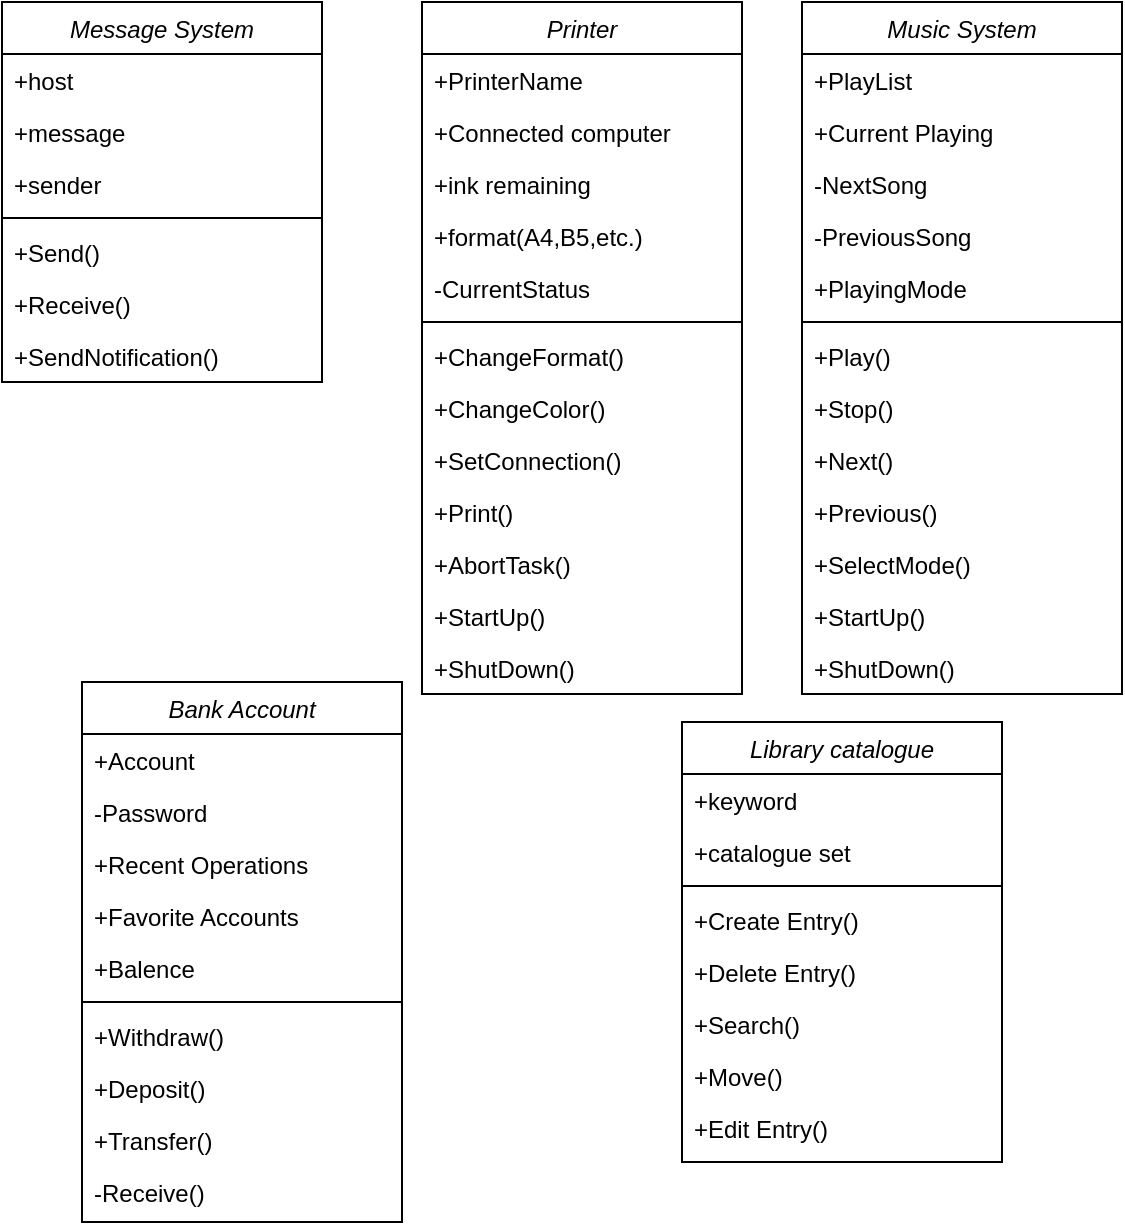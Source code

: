 <mxfile version="16.1.0" type="github">
  <diagram id="C5RBs43oDa-KdzZeNtuy" name="Page-1">
    <mxGraphModel dx="1355" dy="658" grid="1" gridSize="10" guides="1" tooltips="1" connect="1" arrows="1" fold="1" page="1" pageScale="1" pageWidth="827" pageHeight="1169" math="0" shadow="0">
      <root>
        <mxCell id="WIyWlLk6GJQsqaUBKTNV-0" />
        <mxCell id="WIyWlLk6GJQsqaUBKTNV-1" parent="WIyWlLk6GJQsqaUBKTNV-0" />
        <mxCell id="zkfFHV4jXpPFQw0GAbJ--0" value="Message System" style="swimlane;fontStyle=2;align=center;verticalAlign=top;childLayout=stackLayout;horizontal=1;startSize=26;horizontalStack=0;resizeParent=1;resizeLast=0;collapsible=1;marginBottom=0;rounded=0;shadow=0;strokeWidth=1;" parent="WIyWlLk6GJQsqaUBKTNV-1" vertex="1">
          <mxGeometry x="130" y="120" width="160" height="190" as="geometry">
            <mxRectangle x="230" y="140" width="160" height="26" as="alternateBounds" />
          </mxGeometry>
        </mxCell>
        <mxCell id="zkfFHV4jXpPFQw0GAbJ--1" value="+host" style="text;align=left;verticalAlign=top;spacingLeft=4;spacingRight=4;overflow=hidden;rotatable=0;points=[[0,0.5],[1,0.5]];portConstraint=eastwest;" parent="zkfFHV4jXpPFQw0GAbJ--0" vertex="1">
          <mxGeometry y="26" width="160" height="26" as="geometry" />
        </mxCell>
        <mxCell id="zkfFHV4jXpPFQw0GAbJ--2" value="+message" style="text;align=left;verticalAlign=top;spacingLeft=4;spacingRight=4;overflow=hidden;rotatable=0;points=[[0,0.5],[1,0.5]];portConstraint=eastwest;rounded=0;shadow=0;html=0;" parent="zkfFHV4jXpPFQw0GAbJ--0" vertex="1">
          <mxGeometry y="52" width="160" height="26" as="geometry" />
        </mxCell>
        <mxCell id="zkfFHV4jXpPFQw0GAbJ--3" value="+sender&#xa;" style="text;align=left;verticalAlign=top;spacingLeft=4;spacingRight=4;overflow=hidden;rotatable=0;points=[[0,0.5],[1,0.5]];portConstraint=eastwest;rounded=0;shadow=0;html=0;" parent="zkfFHV4jXpPFQw0GAbJ--0" vertex="1">
          <mxGeometry y="78" width="160" height="26" as="geometry" />
        </mxCell>
        <mxCell id="zkfFHV4jXpPFQw0GAbJ--4" value="" style="line;html=1;strokeWidth=1;align=left;verticalAlign=middle;spacingTop=-1;spacingLeft=3;spacingRight=3;rotatable=0;labelPosition=right;points=[];portConstraint=eastwest;" parent="zkfFHV4jXpPFQw0GAbJ--0" vertex="1">
          <mxGeometry y="104" width="160" height="8" as="geometry" />
        </mxCell>
        <mxCell id="zkfFHV4jXpPFQw0GAbJ--5" value="+Send()&#xa;" style="text;align=left;verticalAlign=top;spacingLeft=4;spacingRight=4;overflow=hidden;rotatable=0;points=[[0,0.5],[1,0.5]];portConstraint=eastwest;" parent="zkfFHV4jXpPFQw0GAbJ--0" vertex="1">
          <mxGeometry y="112" width="160" height="26" as="geometry" />
        </mxCell>
        <mxCell id="tRDIxC5aYH1h2vijBTye-0" value="+Receive()" style="text;align=left;verticalAlign=top;spacingLeft=4;spacingRight=4;overflow=hidden;rotatable=0;points=[[0,0.5],[1,0.5]];portConstraint=eastwest;" vertex="1" parent="zkfFHV4jXpPFQw0GAbJ--0">
          <mxGeometry y="138" width="160" height="26" as="geometry" />
        </mxCell>
        <mxCell id="tRDIxC5aYH1h2vijBTye-1" value="+SendNotification()" style="text;align=left;verticalAlign=top;spacingLeft=4;spacingRight=4;overflow=hidden;rotatable=0;points=[[0,0.5],[1,0.5]];portConstraint=eastwest;" vertex="1" parent="zkfFHV4jXpPFQw0GAbJ--0">
          <mxGeometry y="164" width="160" height="26" as="geometry" />
        </mxCell>
        <mxCell id="tRDIxC5aYH1h2vijBTye-2" value="Printer" style="swimlane;fontStyle=2;align=center;verticalAlign=top;childLayout=stackLayout;horizontal=1;startSize=26;horizontalStack=0;resizeParent=1;resizeLast=0;collapsible=1;marginBottom=0;rounded=0;shadow=0;strokeWidth=1;" vertex="1" parent="WIyWlLk6GJQsqaUBKTNV-1">
          <mxGeometry x="340" y="120" width="160" height="346" as="geometry">
            <mxRectangle x="230" y="140" width="160" height="26" as="alternateBounds" />
          </mxGeometry>
        </mxCell>
        <mxCell id="tRDIxC5aYH1h2vijBTye-14" value="+PrinterName" style="text;align=left;verticalAlign=top;spacingLeft=4;spacingRight=4;overflow=hidden;rotatable=0;points=[[0,0.5],[1,0.5]];portConstraint=eastwest;" vertex="1" parent="tRDIxC5aYH1h2vijBTye-2">
          <mxGeometry y="26" width="160" height="26" as="geometry" />
        </mxCell>
        <mxCell id="tRDIxC5aYH1h2vijBTye-3" value="+Connected computer" style="text;align=left;verticalAlign=top;spacingLeft=4;spacingRight=4;overflow=hidden;rotatable=0;points=[[0,0.5],[1,0.5]];portConstraint=eastwest;" vertex="1" parent="tRDIxC5aYH1h2vijBTye-2">
          <mxGeometry y="52" width="160" height="26" as="geometry" />
        </mxCell>
        <mxCell id="tRDIxC5aYH1h2vijBTye-4" value="+ink remaining" style="text;align=left;verticalAlign=top;spacingLeft=4;spacingRight=4;overflow=hidden;rotatable=0;points=[[0,0.5],[1,0.5]];portConstraint=eastwest;rounded=0;shadow=0;html=0;" vertex="1" parent="tRDIxC5aYH1h2vijBTye-2">
          <mxGeometry y="78" width="160" height="26" as="geometry" />
        </mxCell>
        <mxCell id="tRDIxC5aYH1h2vijBTye-5" value="+format(A4,B5,etc.)&#xa;" style="text;align=left;verticalAlign=top;spacingLeft=4;spacingRight=4;overflow=hidden;rotatable=0;points=[[0,0.5],[1,0.5]];portConstraint=eastwest;rounded=0;shadow=0;html=0;" vertex="1" parent="tRDIxC5aYH1h2vijBTye-2">
          <mxGeometry y="104" width="160" height="26" as="geometry" />
        </mxCell>
        <mxCell id="tRDIxC5aYH1h2vijBTye-10" value="-CurrentStatus" style="text;align=left;verticalAlign=top;spacingLeft=4;spacingRight=4;overflow=hidden;rotatable=0;points=[[0,0.5],[1,0.5]];portConstraint=eastwest;rounded=0;shadow=0;html=0;" vertex="1" parent="tRDIxC5aYH1h2vijBTye-2">
          <mxGeometry y="130" width="160" height="26" as="geometry" />
        </mxCell>
        <mxCell id="tRDIxC5aYH1h2vijBTye-6" value="" style="line;html=1;strokeWidth=1;align=left;verticalAlign=middle;spacingTop=-1;spacingLeft=3;spacingRight=3;rotatable=0;labelPosition=right;points=[];portConstraint=eastwest;" vertex="1" parent="tRDIxC5aYH1h2vijBTye-2">
          <mxGeometry y="156" width="160" height="8" as="geometry" />
        </mxCell>
        <mxCell id="tRDIxC5aYH1h2vijBTye-7" value="+ChangeFormat()" style="text;align=left;verticalAlign=top;spacingLeft=4;spacingRight=4;overflow=hidden;rotatable=0;points=[[0,0.5],[1,0.5]];portConstraint=eastwest;" vertex="1" parent="tRDIxC5aYH1h2vijBTye-2">
          <mxGeometry y="164" width="160" height="26" as="geometry" />
        </mxCell>
        <mxCell id="tRDIxC5aYH1h2vijBTye-8" value="+ChangeColor()" style="text;align=left;verticalAlign=top;spacingLeft=4;spacingRight=4;overflow=hidden;rotatable=0;points=[[0,0.5],[1,0.5]];portConstraint=eastwest;" vertex="1" parent="tRDIxC5aYH1h2vijBTye-2">
          <mxGeometry y="190" width="160" height="26" as="geometry" />
        </mxCell>
        <mxCell id="tRDIxC5aYH1h2vijBTye-9" value="+SetConnection()" style="text;align=left;verticalAlign=top;spacingLeft=4;spacingRight=4;overflow=hidden;rotatable=0;points=[[0,0.5],[1,0.5]];portConstraint=eastwest;" vertex="1" parent="tRDIxC5aYH1h2vijBTye-2">
          <mxGeometry y="216" width="160" height="26" as="geometry" />
        </mxCell>
        <mxCell id="tRDIxC5aYH1h2vijBTye-11" value="+Print()" style="text;align=left;verticalAlign=top;spacingLeft=4;spacingRight=4;overflow=hidden;rotatable=0;points=[[0,0.5],[1,0.5]];portConstraint=eastwest;" vertex="1" parent="tRDIxC5aYH1h2vijBTye-2">
          <mxGeometry y="242" width="160" height="26" as="geometry" />
        </mxCell>
        <mxCell id="tRDIxC5aYH1h2vijBTye-12" value="+AbortTask()" style="text;align=left;verticalAlign=top;spacingLeft=4;spacingRight=4;overflow=hidden;rotatable=0;points=[[0,0.5],[1,0.5]];portConstraint=eastwest;" vertex="1" parent="tRDIxC5aYH1h2vijBTye-2">
          <mxGeometry y="268" width="160" height="26" as="geometry" />
        </mxCell>
        <mxCell id="tRDIxC5aYH1h2vijBTye-15" value="+StartUp()" style="text;align=left;verticalAlign=top;spacingLeft=4;spacingRight=4;overflow=hidden;rotatable=0;points=[[0,0.5],[1,0.5]];portConstraint=eastwest;" vertex="1" parent="tRDIxC5aYH1h2vijBTye-2">
          <mxGeometry y="294" width="160" height="26" as="geometry" />
        </mxCell>
        <mxCell id="tRDIxC5aYH1h2vijBTye-16" value="+ShutDown()" style="text;align=left;verticalAlign=top;spacingLeft=4;spacingRight=4;overflow=hidden;rotatable=0;points=[[0,0.5],[1,0.5]];portConstraint=eastwest;" vertex="1" parent="tRDIxC5aYH1h2vijBTye-2">
          <mxGeometry y="320" width="160" height="26" as="geometry" />
        </mxCell>
        <mxCell id="tRDIxC5aYH1h2vijBTye-17" value="Music System" style="swimlane;fontStyle=2;align=center;verticalAlign=top;childLayout=stackLayout;horizontal=1;startSize=26;horizontalStack=0;resizeParent=1;resizeLast=0;collapsible=1;marginBottom=0;rounded=0;shadow=0;strokeWidth=1;" vertex="1" parent="WIyWlLk6GJQsqaUBKTNV-1">
          <mxGeometry x="530" y="120" width="160" height="346" as="geometry">
            <mxRectangle x="230" y="140" width="160" height="26" as="alternateBounds" />
          </mxGeometry>
        </mxCell>
        <mxCell id="tRDIxC5aYH1h2vijBTye-18" value="+PlayList" style="text;align=left;verticalAlign=top;spacingLeft=4;spacingRight=4;overflow=hidden;rotatable=0;points=[[0,0.5],[1,0.5]];portConstraint=eastwest;" vertex="1" parent="tRDIxC5aYH1h2vijBTye-17">
          <mxGeometry y="26" width="160" height="26" as="geometry" />
        </mxCell>
        <mxCell id="tRDIxC5aYH1h2vijBTye-19" value="+Current Playing" style="text;align=left;verticalAlign=top;spacingLeft=4;spacingRight=4;overflow=hidden;rotatable=0;points=[[0,0.5],[1,0.5]];portConstraint=eastwest;" vertex="1" parent="tRDIxC5aYH1h2vijBTye-17">
          <mxGeometry y="52" width="160" height="26" as="geometry" />
        </mxCell>
        <mxCell id="tRDIxC5aYH1h2vijBTye-20" value="-NextSong" style="text;align=left;verticalAlign=top;spacingLeft=4;spacingRight=4;overflow=hidden;rotatable=0;points=[[0,0.5],[1,0.5]];portConstraint=eastwest;rounded=0;shadow=0;html=0;" vertex="1" parent="tRDIxC5aYH1h2vijBTye-17">
          <mxGeometry y="78" width="160" height="26" as="geometry" />
        </mxCell>
        <mxCell id="tRDIxC5aYH1h2vijBTye-21" value="-PreviousSong" style="text;align=left;verticalAlign=top;spacingLeft=4;spacingRight=4;overflow=hidden;rotatable=0;points=[[0,0.5],[1,0.5]];portConstraint=eastwest;rounded=0;shadow=0;html=0;" vertex="1" parent="tRDIxC5aYH1h2vijBTye-17">
          <mxGeometry y="104" width="160" height="26" as="geometry" />
        </mxCell>
        <mxCell id="tRDIxC5aYH1h2vijBTye-22" value="+PlayingMode" style="text;align=left;verticalAlign=top;spacingLeft=4;spacingRight=4;overflow=hidden;rotatable=0;points=[[0,0.5],[1,0.5]];portConstraint=eastwest;rounded=0;shadow=0;html=0;" vertex="1" parent="tRDIxC5aYH1h2vijBTye-17">
          <mxGeometry y="130" width="160" height="26" as="geometry" />
        </mxCell>
        <mxCell id="tRDIxC5aYH1h2vijBTye-23" value="" style="line;html=1;strokeWidth=1;align=left;verticalAlign=middle;spacingTop=-1;spacingLeft=3;spacingRight=3;rotatable=0;labelPosition=right;points=[];portConstraint=eastwest;" vertex="1" parent="tRDIxC5aYH1h2vijBTye-17">
          <mxGeometry y="156" width="160" height="8" as="geometry" />
        </mxCell>
        <mxCell id="tRDIxC5aYH1h2vijBTye-24" value="+Play()" style="text;align=left;verticalAlign=top;spacingLeft=4;spacingRight=4;overflow=hidden;rotatable=0;points=[[0,0.5],[1,0.5]];portConstraint=eastwest;" vertex="1" parent="tRDIxC5aYH1h2vijBTye-17">
          <mxGeometry y="164" width="160" height="26" as="geometry" />
        </mxCell>
        <mxCell id="tRDIxC5aYH1h2vijBTye-25" value="+Stop()" style="text;align=left;verticalAlign=top;spacingLeft=4;spacingRight=4;overflow=hidden;rotatable=0;points=[[0,0.5],[1,0.5]];portConstraint=eastwest;" vertex="1" parent="tRDIxC5aYH1h2vijBTye-17">
          <mxGeometry y="190" width="160" height="26" as="geometry" />
        </mxCell>
        <mxCell id="tRDIxC5aYH1h2vijBTye-26" value="+Next()" style="text;align=left;verticalAlign=top;spacingLeft=4;spacingRight=4;overflow=hidden;rotatable=0;points=[[0,0.5],[1,0.5]];portConstraint=eastwest;" vertex="1" parent="tRDIxC5aYH1h2vijBTye-17">
          <mxGeometry y="216" width="160" height="26" as="geometry" />
        </mxCell>
        <mxCell id="tRDIxC5aYH1h2vijBTye-27" value="+Previous()" style="text;align=left;verticalAlign=top;spacingLeft=4;spacingRight=4;overflow=hidden;rotatable=0;points=[[0,0.5],[1,0.5]];portConstraint=eastwest;" vertex="1" parent="tRDIxC5aYH1h2vijBTye-17">
          <mxGeometry y="242" width="160" height="26" as="geometry" />
        </mxCell>
        <mxCell id="tRDIxC5aYH1h2vijBTye-28" value="+SelectMode()" style="text;align=left;verticalAlign=top;spacingLeft=4;spacingRight=4;overflow=hidden;rotatable=0;points=[[0,0.5],[1,0.5]];portConstraint=eastwest;" vertex="1" parent="tRDIxC5aYH1h2vijBTye-17">
          <mxGeometry y="268" width="160" height="26" as="geometry" />
        </mxCell>
        <mxCell id="tRDIxC5aYH1h2vijBTye-29" value="+StartUp()" style="text;align=left;verticalAlign=top;spacingLeft=4;spacingRight=4;overflow=hidden;rotatable=0;points=[[0,0.5],[1,0.5]];portConstraint=eastwest;" vertex="1" parent="tRDIxC5aYH1h2vijBTye-17">
          <mxGeometry y="294" width="160" height="26" as="geometry" />
        </mxCell>
        <mxCell id="tRDIxC5aYH1h2vijBTye-30" value="+ShutDown()" style="text;align=left;verticalAlign=top;spacingLeft=4;spacingRight=4;overflow=hidden;rotatable=0;points=[[0,0.5],[1,0.5]];portConstraint=eastwest;" vertex="1" parent="tRDIxC5aYH1h2vijBTye-17">
          <mxGeometry y="320" width="160" height="26" as="geometry" />
        </mxCell>
        <mxCell id="tRDIxC5aYH1h2vijBTye-31" value="Bank Account" style="swimlane;fontStyle=2;align=center;verticalAlign=top;childLayout=stackLayout;horizontal=1;startSize=26;horizontalStack=0;resizeParent=1;resizeLast=0;collapsible=1;marginBottom=0;rounded=0;shadow=0;strokeWidth=1;" vertex="1" parent="WIyWlLk6GJQsqaUBKTNV-1">
          <mxGeometry x="170" y="460" width="160" height="270" as="geometry">
            <mxRectangle x="230" y="140" width="160" height="26" as="alternateBounds" />
          </mxGeometry>
        </mxCell>
        <mxCell id="tRDIxC5aYH1h2vijBTye-32" value="+Account" style="text;align=left;verticalAlign=top;spacingLeft=4;spacingRight=4;overflow=hidden;rotatable=0;points=[[0,0.5],[1,0.5]];portConstraint=eastwest;" vertex="1" parent="tRDIxC5aYH1h2vijBTye-31">
          <mxGeometry y="26" width="160" height="26" as="geometry" />
        </mxCell>
        <mxCell id="tRDIxC5aYH1h2vijBTye-33" value="-Password" style="text;align=left;verticalAlign=top;spacingLeft=4;spacingRight=4;overflow=hidden;rotatable=0;points=[[0,0.5],[1,0.5]];portConstraint=eastwest;" vertex="1" parent="tRDIxC5aYH1h2vijBTye-31">
          <mxGeometry y="52" width="160" height="26" as="geometry" />
        </mxCell>
        <mxCell id="tRDIxC5aYH1h2vijBTye-34" value="+Recent Operations" style="text;align=left;verticalAlign=top;spacingLeft=4;spacingRight=4;overflow=hidden;rotatable=0;points=[[0,0.5],[1,0.5]];portConstraint=eastwest;rounded=0;shadow=0;html=0;" vertex="1" parent="tRDIxC5aYH1h2vijBTye-31">
          <mxGeometry y="78" width="160" height="26" as="geometry" />
        </mxCell>
        <mxCell id="tRDIxC5aYH1h2vijBTye-35" value="+Favorite Accounts" style="text;align=left;verticalAlign=top;spacingLeft=4;spacingRight=4;overflow=hidden;rotatable=0;points=[[0,0.5],[1,0.5]];portConstraint=eastwest;rounded=0;shadow=0;html=0;" vertex="1" parent="tRDIxC5aYH1h2vijBTye-31">
          <mxGeometry y="104" width="160" height="26" as="geometry" />
        </mxCell>
        <mxCell id="tRDIxC5aYH1h2vijBTye-36" value="+Balence" style="text;align=left;verticalAlign=top;spacingLeft=4;spacingRight=4;overflow=hidden;rotatable=0;points=[[0,0.5],[1,0.5]];portConstraint=eastwest;rounded=0;shadow=0;html=0;" vertex="1" parent="tRDIxC5aYH1h2vijBTye-31">
          <mxGeometry y="130" width="160" height="26" as="geometry" />
        </mxCell>
        <mxCell id="tRDIxC5aYH1h2vijBTye-37" value="" style="line;html=1;strokeWidth=1;align=left;verticalAlign=middle;spacingTop=-1;spacingLeft=3;spacingRight=3;rotatable=0;labelPosition=right;points=[];portConstraint=eastwest;" vertex="1" parent="tRDIxC5aYH1h2vijBTye-31">
          <mxGeometry y="156" width="160" height="8" as="geometry" />
        </mxCell>
        <mxCell id="tRDIxC5aYH1h2vijBTye-38" value="+Withdraw()" style="text;align=left;verticalAlign=top;spacingLeft=4;spacingRight=4;overflow=hidden;rotatable=0;points=[[0,0.5],[1,0.5]];portConstraint=eastwest;" vertex="1" parent="tRDIxC5aYH1h2vijBTye-31">
          <mxGeometry y="164" width="160" height="26" as="geometry" />
        </mxCell>
        <mxCell id="tRDIxC5aYH1h2vijBTye-39" value="+Deposit()" style="text;align=left;verticalAlign=top;spacingLeft=4;spacingRight=4;overflow=hidden;rotatable=0;points=[[0,0.5],[1,0.5]];portConstraint=eastwest;" vertex="1" parent="tRDIxC5aYH1h2vijBTye-31">
          <mxGeometry y="190" width="160" height="26" as="geometry" />
        </mxCell>
        <mxCell id="tRDIxC5aYH1h2vijBTye-40" value="+Transfer()" style="text;align=left;verticalAlign=top;spacingLeft=4;spacingRight=4;overflow=hidden;rotatable=0;points=[[0,0.5],[1,0.5]];portConstraint=eastwest;" vertex="1" parent="tRDIxC5aYH1h2vijBTye-31">
          <mxGeometry y="216" width="160" height="26" as="geometry" />
        </mxCell>
        <mxCell id="tRDIxC5aYH1h2vijBTye-41" value="-Receive()" style="text;align=left;verticalAlign=top;spacingLeft=4;spacingRight=4;overflow=hidden;rotatable=0;points=[[0,0.5],[1,0.5]];portConstraint=eastwest;" vertex="1" parent="tRDIxC5aYH1h2vijBTye-31">
          <mxGeometry y="242" width="160" height="26" as="geometry" />
        </mxCell>
        <mxCell id="tRDIxC5aYH1h2vijBTye-45" value="Library catalogue" style="swimlane;fontStyle=2;align=center;verticalAlign=top;childLayout=stackLayout;horizontal=1;startSize=26;horizontalStack=0;resizeParent=1;resizeLast=0;collapsible=1;marginBottom=0;rounded=0;shadow=0;strokeWidth=1;" vertex="1" parent="WIyWlLk6GJQsqaUBKTNV-1">
          <mxGeometry x="470" y="480" width="160" height="220" as="geometry">
            <mxRectangle x="230" y="140" width="160" height="26" as="alternateBounds" />
          </mxGeometry>
        </mxCell>
        <mxCell id="tRDIxC5aYH1h2vijBTye-46" value="+keyword" style="text;align=left;verticalAlign=top;spacingLeft=4;spacingRight=4;overflow=hidden;rotatable=0;points=[[0,0.5],[1,0.5]];portConstraint=eastwest;" vertex="1" parent="tRDIxC5aYH1h2vijBTye-45">
          <mxGeometry y="26" width="160" height="26" as="geometry" />
        </mxCell>
        <mxCell id="tRDIxC5aYH1h2vijBTye-47" value="+catalogue set" style="text;align=left;verticalAlign=top;spacingLeft=4;spacingRight=4;overflow=hidden;rotatable=0;points=[[0,0.5],[1,0.5]];portConstraint=eastwest;" vertex="1" parent="tRDIxC5aYH1h2vijBTye-45">
          <mxGeometry y="52" width="160" height="26" as="geometry" />
        </mxCell>
        <mxCell id="tRDIxC5aYH1h2vijBTye-51" value="" style="line;html=1;strokeWidth=1;align=left;verticalAlign=middle;spacingTop=-1;spacingLeft=3;spacingRight=3;rotatable=0;labelPosition=right;points=[];portConstraint=eastwest;" vertex="1" parent="tRDIxC5aYH1h2vijBTye-45">
          <mxGeometry y="78" width="160" height="8" as="geometry" />
        </mxCell>
        <mxCell id="tRDIxC5aYH1h2vijBTye-52" value="+Create Entry()" style="text;align=left;verticalAlign=top;spacingLeft=4;spacingRight=4;overflow=hidden;rotatable=0;points=[[0,0.5],[1,0.5]];portConstraint=eastwest;" vertex="1" parent="tRDIxC5aYH1h2vijBTye-45">
          <mxGeometry y="86" width="160" height="26" as="geometry" />
        </mxCell>
        <mxCell id="tRDIxC5aYH1h2vijBTye-53" value="+Delete Entry()" style="text;align=left;verticalAlign=top;spacingLeft=4;spacingRight=4;overflow=hidden;rotatable=0;points=[[0,0.5],[1,0.5]];portConstraint=eastwest;" vertex="1" parent="tRDIxC5aYH1h2vijBTye-45">
          <mxGeometry y="112" width="160" height="26" as="geometry" />
        </mxCell>
        <mxCell id="tRDIxC5aYH1h2vijBTye-54" value="+Search()" style="text;align=left;verticalAlign=top;spacingLeft=4;spacingRight=4;overflow=hidden;rotatable=0;points=[[0,0.5],[1,0.5]];portConstraint=eastwest;" vertex="1" parent="tRDIxC5aYH1h2vijBTye-45">
          <mxGeometry y="138" width="160" height="26" as="geometry" />
        </mxCell>
        <mxCell id="tRDIxC5aYH1h2vijBTye-55" value="+Move()" style="text;align=left;verticalAlign=top;spacingLeft=4;spacingRight=4;overflow=hidden;rotatable=0;points=[[0,0.5],[1,0.5]];portConstraint=eastwest;" vertex="1" parent="tRDIxC5aYH1h2vijBTye-45">
          <mxGeometry y="164" width="160" height="26" as="geometry" />
        </mxCell>
        <mxCell id="tRDIxC5aYH1h2vijBTye-56" value="+Edit Entry()" style="text;align=left;verticalAlign=top;spacingLeft=4;spacingRight=4;overflow=hidden;rotatable=0;points=[[0,0.5],[1,0.5]];portConstraint=eastwest;" vertex="1" parent="tRDIxC5aYH1h2vijBTye-45">
          <mxGeometry y="190" width="160" height="26" as="geometry" />
        </mxCell>
      </root>
    </mxGraphModel>
  </diagram>
</mxfile>
